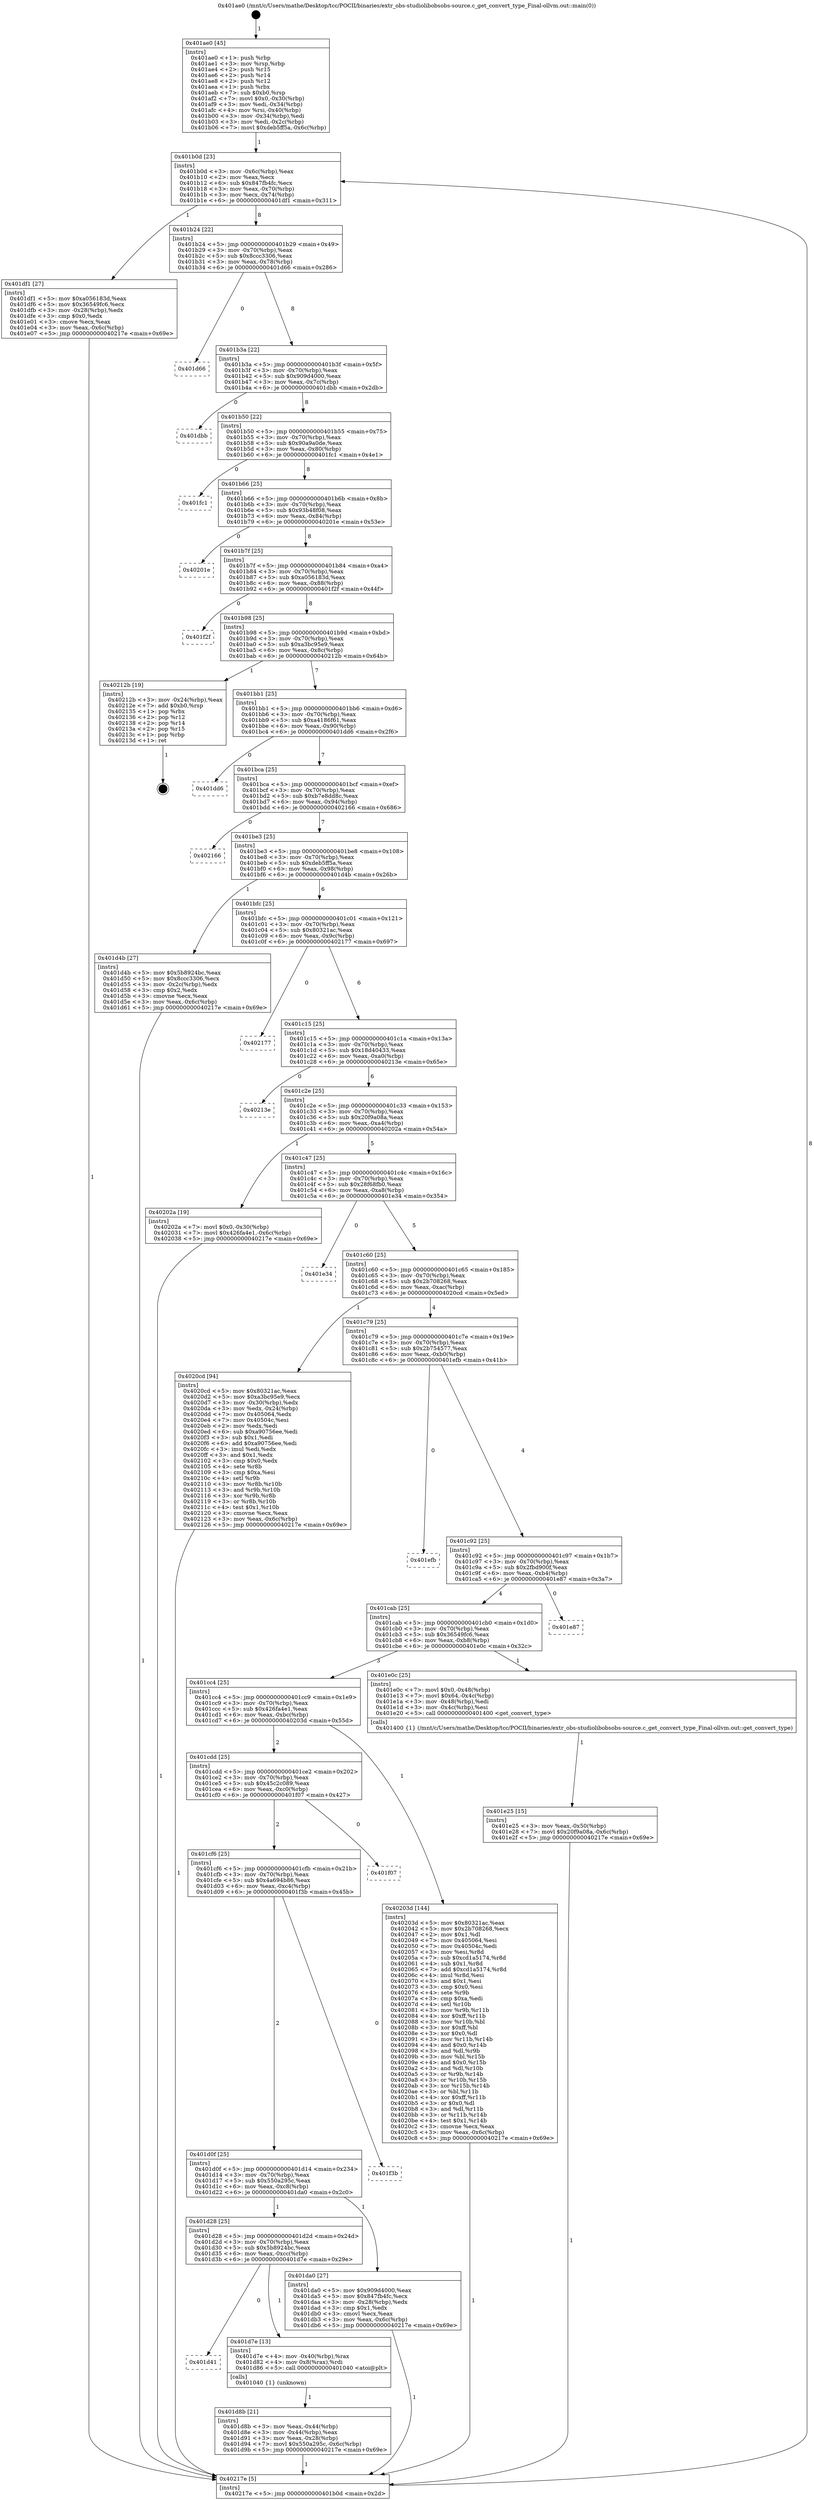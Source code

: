 digraph "0x401ae0" {
  label = "0x401ae0 (/mnt/c/Users/mathe/Desktop/tcc/POCII/binaries/extr_obs-studiolibobsobs-source.c_get_convert_type_Final-ollvm.out::main(0))"
  labelloc = "t"
  node[shape=record]

  Entry [label="",width=0.3,height=0.3,shape=circle,fillcolor=black,style=filled]
  "0x401b0d" [label="{
     0x401b0d [23]\l
     | [instrs]\l
     &nbsp;&nbsp;0x401b0d \<+3\>: mov -0x6c(%rbp),%eax\l
     &nbsp;&nbsp;0x401b10 \<+2\>: mov %eax,%ecx\l
     &nbsp;&nbsp;0x401b12 \<+6\>: sub $0x847fb4fc,%ecx\l
     &nbsp;&nbsp;0x401b18 \<+3\>: mov %eax,-0x70(%rbp)\l
     &nbsp;&nbsp;0x401b1b \<+3\>: mov %ecx,-0x74(%rbp)\l
     &nbsp;&nbsp;0x401b1e \<+6\>: je 0000000000401df1 \<main+0x311\>\l
  }"]
  "0x401df1" [label="{
     0x401df1 [27]\l
     | [instrs]\l
     &nbsp;&nbsp;0x401df1 \<+5\>: mov $0xa056183d,%eax\l
     &nbsp;&nbsp;0x401df6 \<+5\>: mov $0x36549fc6,%ecx\l
     &nbsp;&nbsp;0x401dfb \<+3\>: mov -0x28(%rbp),%edx\l
     &nbsp;&nbsp;0x401dfe \<+3\>: cmp $0x0,%edx\l
     &nbsp;&nbsp;0x401e01 \<+3\>: cmove %ecx,%eax\l
     &nbsp;&nbsp;0x401e04 \<+3\>: mov %eax,-0x6c(%rbp)\l
     &nbsp;&nbsp;0x401e07 \<+5\>: jmp 000000000040217e \<main+0x69e\>\l
  }"]
  "0x401b24" [label="{
     0x401b24 [22]\l
     | [instrs]\l
     &nbsp;&nbsp;0x401b24 \<+5\>: jmp 0000000000401b29 \<main+0x49\>\l
     &nbsp;&nbsp;0x401b29 \<+3\>: mov -0x70(%rbp),%eax\l
     &nbsp;&nbsp;0x401b2c \<+5\>: sub $0x8ccc3306,%eax\l
     &nbsp;&nbsp;0x401b31 \<+3\>: mov %eax,-0x78(%rbp)\l
     &nbsp;&nbsp;0x401b34 \<+6\>: je 0000000000401d66 \<main+0x286\>\l
  }"]
  Exit [label="",width=0.3,height=0.3,shape=circle,fillcolor=black,style=filled,peripheries=2]
  "0x401d66" [label="{
     0x401d66\l
  }", style=dashed]
  "0x401b3a" [label="{
     0x401b3a [22]\l
     | [instrs]\l
     &nbsp;&nbsp;0x401b3a \<+5\>: jmp 0000000000401b3f \<main+0x5f\>\l
     &nbsp;&nbsp;0x401b3f \<+3\>: mov -0x70(%rbp),%eax\l
     &nbsp;&nbsp;0x401b42 \<+5\>: sub $0x909d4000,%eax\l
     &nbsp;&nbsp;0x401b47 \<+3\>: mov %eax,-0x7c(%rbp)\l
     &nbsp;&nbsp;0x401b4a \<+6\>: je 0000000000401dbb \<main+0x2db\>\l
  }"]
  "0x401e25" [label="{
     0x401e25 [15]\l
     | [instrs]\l
     &nbsp;&nbsp;0x401e25 \<+3\>: mov %eax,-0x50(%rbp)\l
     &nbsp;&nbsp;0x401e28 \<+7\>: movl $0x20f9a08a,-0x6c(%rbp)\l
     &nbsp;&nbsp;0x401e2f \<+5\>: jmp 000000000040217e \<main+0x69e\>\l
  }"]
  "0x401dbb" [label="{
     0x401dbb\l
  }", style=dashed]
  "0x401b50" [label="{
     0x401b50 [22]\l
     | [instrs]\l
     &nbsp;&nbsp;0x401b50 \<+5\>: jmp 0000000000401b55 \<main+0x75\>\l
     &nbsp;&nbsp;0x401b55 \<+3\>: mov -0x70(%rbp),%eax\l
     &nbsp;&nbsp;0x401b58 \<+5\>: sub $0x90a9a0de,%eax\l
     &nbsp;&nbsp;0x401b5d \<+3\>: mov %eax,-0x80(%rbp)\l
     &nbsp;&nbsp;0x401b60 \<+6\>: je 0000000000401fc1 \<main+0x4e1\>\l
  }"]
  "0x401d8b" [label="{
     0x401d8b [21]\l
     | [instrs]\l
     &nbsp;&nbsp;0x401d8b \<+3\>: mov %eax,-0x44(%rbp)\l
     &nbsp;&nbsp;0x401d8e \<+3\>: mov -0x44(%rbp),%eax\l
     &nbsp;&nbsp;0x401d91 \<+3\>: mov %eax,-0x28(%rbp)\l
     &nbsp;&nbsp;0x401d94 \<+7\>: movl $0x550a295c,-0x6c(%rbp)\l
     &nbsp;&nbsp;0x401d9b \<+5\>: jmp 000000000040217e \<main+0x69e\>\l
  }"]
  "0x401fc1" [label="{
     0x401fc1\l
  }", style=dashed]
  "0x401b66" [label="{
     0x401b66 [25]\l
     | [instrs]\l
     &nbsp;&nbsp;0x401b66 \<+5\>: jmp 0000000000401b6b \<main+0x8b\>\l
     &nbsp;&nbsp;0x401b6b \<+3\>: mov -0x70(%rbp),%eax\l
     &nbsp;&nbsp;0x401b6e \<+5\>: sub $0x93b48f08,%eax\l
     &nbsp;&nbsp;0x401b73 \<+6\>: mov %eax,-0x84(%rbp)\l
     &nbsp;&nbsp;0x401b79 \<+6\>: je 000000000040201e \<main+0x53e\>\l
  }"]
  "0x401d41" [label="{
     0x401d41\l
  }", style=dashed]
  "0x40201e" [label="{
     0x40201e\l
  }", style=dashed]
  "0x401b7f" [label="{
     0x401b7f [25]\l
     | [instrs]\l
     &nbsp;&nbsp;0x401b7f \<+5\>: jmp 0000000000401b84 \<main+0xa4\>\l
     &nbsp;&nbsp;0x401b84 \<+3\>: mov -0x70(%rbp),%eax\l
     &nbsp;&nbsp;0x401b87 \<+5\>: sub $0xa056183d,%eax\l
     &nbsp;&nbsp;0x401b8c \<+6\>: mov %eax,-0x88(%rbp)\l
     &nbsp;&nbsp;0x401b92 \<+6\>: je 0000000000401f2f \<main+0x44f\>\l
  }"]
  "0x401d7e" [label="{
     0x401d7e [13]\l
     | [instrs]\l
     &nbsp;&nbsp;0x401d7e \<+4\>: mov -0x40(%rbp),%rax\l
     &nbsp;&nbsp;0x401d82 \<+4\>: mov 0x8(%rax),%rdi\l
     &nbsp;&nbsp;0x401d86 \<+5\>: call 0000000000401040 \<atoi@plt\>\l
     | [calls]\l
     &nbsp;&nbsp;0x401040 \{1\} (unknown)\l
  }"]
  "0x401f2f" [label="{
     0x401f2f\l
  }", style=dashed]
  "0x401b98" [label="{
     0x401b98 [25]\l
     | [instrs]\l
     &nbsp;&nbsp;0x401b98 \<+5\>: jmp 0000000000401b9d \<main+0xbd\>\l
     &nbsp;&nbsp;0x401b9d \<+3\>: mov -0x70(%rbp),%eax\l
     &nbsp;&nbsp;0x401ba0 \<+5\>: sub $0xa3bc95e9,%eax\l
     &nbsp;&nbsp;0x401ba5 \<+6\>: mov %eax,-0x8c(%rbp)\l
     &nbsp;&nbsp;0x401bab \<+6\>: je 000000000040212b \<main+0x64b\>\l
  }"]
  "0x401d28" [label="{
     0x401d28 [25]\l
     | [instrs]\l
     &nbsp;&nbsp;0x401d28 \<+5\>: jmp 0000000000401d2d \<main+0x24d\>\l
     &nbsp;&nbsp;0x401d2d \<+3\>: mov -0x70(%rbp),%eax\l
     &nbsp;&nbsp;0x401d30 \<+5\>: sub $0x5b8924bc,%eax\l
     &nbsp;&nbsp;0x401d35 \<+6\>: mov %eax,-0xcc(%rbp)\l
     &nbsp;&nbsp;0x401d3b \<+6\>: je 0000000000401d7e \<main+0x29e\>\l
  }"]
  "0x40212b" [label="{
     0x40212b [19]\l
     | [instrs]\l
     &nbsp;&nbsp;0x40212b \<+3\>: mov -0x24(%rbp),%eax\l
     &nbsp;&nbsp;0x40212e \<+7\>: add $0xb0,%rsp\l
     &nbsp;&nbsp;0x402135 \<+1\>: pop %rbx\l
     &nbsp;&nbsp;0x402136 \<+2\>: pop %r12\l
     &nbsp;&nbsp;0x402138 \<+2\>: pop %r14\l
     &nbsp;&nbsp;0x40213a \<+2\>: pop %r15\l
     &nbsp;&nbsp;0x40213c \<+1\>: pop %rbp\l
     &nbsp;&nbsp;0x40213d \<+1\>: ret\l
  }"]
  "0x401bb1" [label="{
     0x401bb1 [25]\l
     | [instrs]\l
     &nbsp;&nbsp;0x401bb1 \<+5\>: jmp 0000000000401bb6 \<main+0xd6\>\l
     &nbsp;&nbsp;0x401bb6 \<+3\>: mov -0x70(%rbp),%eax\l
     &nbsp;&nbsp;0x401bb9 \<+5\>: sub $0xa4186f61,%eax\l
     &nbsp;&nbsp;0x401bbe \<+6\>: mov %eax,-0x90(%rbp)\l
     &nbsp;&nbsp;0x401bc4 \<+6\>: je 0000000000401dd6 \<main+0x2f6\>\l
  }"]
  "0x401da0" [label="{
     0x401da0 [27]\l
     | [instrs]\l
     &nbsp;&nbsp;0x401da0 \<+5\>: mov $0x909d4000,%eax\l
     &nbsp;&nbsp;0x401da5 \<+5\>: mov $0x847fb4fc,%ecx\l
     &nbsp;&nbsp;0x401daa \<+3\>: mov -0x28(%rbp),%edx\l
     &nbsp;&nbsp;0x401dad \<+3\>: cmp $0x1,%edx\l
     &nbsp;&nbsp;0x401db0 \<+3\>: cmovl %ecx,%eax\l
     &nbsp;&nbsp;0x401db3 \<+3\>: mov %eax,-0x6c(%rbp)\l
     &nbsp;&nbsp;0x401db6 \<+5\>: jmp 000000000040217e \<main+0x69e\>\l
  }"]
  "0x401dd6" [label="{
     0x401dd6\l
  }", style=dashed]
  "0x401bca" [label="{
     0x401bca [25]\l
     | [instrs]\l
     &nbsp;&nbsp;0x401bca \<+5\>: jmp 0000000000401bcf \<main+0xef\>\l
     &nbsp;&nbsp;0x401bcf \<+3\>: mov -0x70(%rbp),%eax\l
     &nbsp;&nbsp;0x401bd2 \<+5\>: sub $0xb7e8dd8c,%eax\l
     &nbsp;&nbsp;0x401bd7 \<+6\>: mov %eax,-0x94(%rbp)\l
     &nbsp;&nbsp;0x401bdd \<+6\>: je 0000000000402166 \<main+0x686\>\l
  }"]
  "0x401d0f" [label="{
     0x401d0f [25]\l
     | [instrs]\l
     &nbsp;&nbsp;0x401d0f \<+5\>: jmp 0000000000401d14 \<main+0x234\>\l
     &nbsp;&nbsp;0x401d14 \<+3\>: mov -0x70(%rbp),%eax\l
     &nbsp;&nbsp;0x401d17 \<+5\>: sub $0x550a295c,%eax\l
     &nbsp;&nbsp;0x401d1c \<+6\>: mov %eax,-0xc8(%rbp)\l
     &nbsp;&nbsp;0x401d22 \<+6\>: je 0000000000401da0 \<main+0x2c0\>\l
  }"]
  "0x402166" [label="{
     0x402166\l
  }", style=dashed]
  "0x401be3" [label="{
     0x401be3 [25]\l
     | [instrs]\l
     &nbsp;&nbsp;0x401be3 \<+5\>: jmp 0000000000401be8 \<main+0x108\>\l
     &nbsp;&nbsp;0x401be8 \<+3\>: mov -0x70(%rbp),%eax\l
     &nbsp;&nbsp;0x401beb \<+5\>: sub $0xdeb5ff5a,%eax\l
     &nbsp;&nbsp;0x401bf0 \<+6\>: mov %eax,-0x98(%rbp)\l
     &nbsp;&nbsp;0x401bf6 \<+6\>: je 0000000000401d4b \<main+0x26b\>\l
  }"]
  "0x401f3b" [label="{
     0x401f3b\l
  }", style=dashed]
  "0x401d4b" [label="{
     0x401d4b [27]\l
     | [instrs]\l
     &nbsp;&nbsp;0x401d4b \<+5\>: mov $0x5b8924bc,%eax\l
     &nbsp;&nbsp;0x401d50 \<+5\>: mov $0x8ccc3306,%ecx\l
     &nbsp;&nbsp;0x401d55 \<+3\>: mov -0x2c(%rbp),%edx\l
     &nbsp;&nbsp;0x401d58 \<+3\>: cmp $0x2,%edx\l
     &nbsp;&nbsp;0x401d5b \<+3\>: cmovne %ecx,%eax\l
     &nbsp;&nbsp;0x401d5e \<+3\>: mov %eax,-0x6c(%rbp)\l
     &nbsp;&nbsp;0x401d61 \<+5\>: jmp 000000000040217e \<main+0x69e\>\l
  }"]
  "0x401bfc" [label="{
     0x401bfc [25]\l
     | [instrs]\l
     &nbsp;&nbsp;0x401bfc \<+5\>: jmp 0000000000401c01 \<main+0x121\>\l
     &nbsp;&nbsp;0x401c01 \<+3\>: mov -0x70(%rbp),%eax\l
     &nbsp;&nbsp;0x401c04 \<+5\>: sub $0x80321ac,%eax\l
     &nbsp;&nbsp;0x401c09 \<+6\>: mov %eax,-0x9c(%rbp)\l
     &nbsp;&nbsp;0x401c0f \<+6\>: je 0000000000402177 \<main+0x697\>\l
  }"]
  "0x40217e" [label="{
     0x40217e [5]\l
     | [instrs]\l
     &nbsp;&nbsp;0x40217e \<+5\>: jmp 0000000000401b0d \<main+0x2d\>\l
  }"]
  "0x401ae0" [label="{
     0x401ae0 [45]\l
     | [instrs]\l
     &nbsp;&nbsp;0x401ae0 \<+1\>: push %rbp\l
     &nbsp;&nbsp;0x401ae1 \<+3\>: mov %rsp,%rbp\l
     &nbsp;&nbsp;0x401ae4 \<+2\>: push %r15\l
     &nbsp;&nbsp;0x401ae6 \<+2\>: push %r14\l
     &nbsp;&nbsp;0x401ae8 \<+2\>: push %r12\l
     &nbsp;&nbsp;0x401aea \<+1\>: push %rbx\l
     &nbsp;&nbsp;0x401aeb \<+7\>: sub $0xb0,%rsp\l
     &nbsp;&nbsp;0x401af2 \<+7\>: movl $0x0,-0x30(%rbp)\l
     &nbsp;&nbsp;0x401af9 \<+3\>: mov %edi,-0x34(%rbp)\l
     &nbsp;&nbsp;0x401afc \<+4\>: mov %rsi,-0x40(%rbp)\l
     &nbsp;&nbsp;0x401b00 \<+3\>: mov -0x34(%rbp),%edi\l
     &nbsp;&nbsp;0x401b03 \<+3\>: mov %edi,-0x2c(%rbp)\l
     &nbsp;&nbsp;0x401b06 \<+7\>: movl $0xdeb5ff5a,-0x6c(%rbp)\l
  }"]
  "0x401cf6" [label="{
     0x401cf6 [25]\l
     | [instrs]\l
     &nbsp;&nbsp;0x401cf6 \<+5\>: jmp 0000000000401cfb \<main+0x21b\>\l
     &nbsp;&nbsp;0x401cfb \<+3\>: mov -0x70(%rbp),%eax\l
     &nbsp;&nbsp;0x401cfe \<+5\>: sub $0x4a694b86,%eax\l
     &nbsp;&nbsp;0x401d03 \<+6\>: mov %eax,-0xc4(%rbp)\l
     &nbsp;&nbsp;0x401d09 \<+6\>: je 0000000000401f3b \<main+0x45b\>\l
  }"]
  "0x402177" [label="{
     0x402177\l
  }", style=dashed]
  "0x401c15" [label="{
     0x401c15 [25]\l
     | [instrs]\l
     &nbsp;&nbsp;0x401c15 \<+5\>: jmp 0000000000401c1a \<main+0x13a\>\l
     &nbsp;&nbsp;0x401c1a \<+3\>: mov -0x70(%rbp),%eax\l
     &nbsp;&nbsp;0x401c1d \<+5\>: sub $0x18d40433,%eax\l
     &nbsp;&nbsp;0x401c22 \<+6\>: mov %eax,-0xa0(%rbp)\l
     &nbsp;&nbsp;0x401c28 \<+6\>: je 000000000040213e \<main+0x65e\>\l
  }"]
  "0x401f07" [label="{
     0x401f07\l
  }", style=dashed]
  "0x40213e" [label="{
     0x40213e\l
  }", style=dashed]
  "0x401c2e" [label="{
     0x401c2e [25]\l
     | [instrs]\l
     &nbsp;&nbsp;0x401c2e \<+5\>: jmp 0000000000401c33 \<main+0x153\>\l
     &nbsp;&nbsp;0x401c33 \<+3\>: mov -0x70(%rbp),%eax\l
     &nbsp;&nbsp;0x401c36 \<+5\>: sub $0x20f9a08a,%eax\l
     &nbsp;&nbsp;0x401c3b \<+6\>: mov %eax,-0xa4(%rbp)\l
     &nbsp;&nbsp;0x401c41 \<+6\>: je 000000000040202a \<main+0x54a\>\l
  }"]
  "0x401cdd" [label="{
     0x401cdd [25]\l
     | [instrs]\l
     &nbsp;&nbsp;0x401cdd \<+5\>: jmp 0000000000401ce2 \<main+0x202\>\l
     &nbsp;&nbsp;0x401ce2 \<+3\>: mov -0x70(%rbp),%eax\l
     &nbsp;&nbsp;0x401ce5 \<+5\>: sub $0x45c2c089,%eax\l
     &nbsp;&nbsp;0x401cea \<+6\>: mov %eax,-0xc0(%rbp)\l
     &nbsp;&nbsp;0x401cf0 \<+6\>: je 0000000000401f07 \<main+0x427\>\l
  }"]
  "0x40202a" [label="{
     0x40202a [19]\l
     | [instrs]\l
     &nbsp;&nbsp;0x40202a \<+7\>: movl $0x0,-0x30(%rbp)\l
     &nbsp;&nbsp;0x402031 \<+7\>: movl $0x426fa4e1,-0x6c(%rbp)\l
     &nbsp;&nbsp;0x402038 \<+5\>: jmp 000000000040217e \<main+0x69e\>\l
  }"]
  "0x401c47" [label="{
     0x401c47 [25]\l
     | [instrs]\l
     &nbsp;&nbsp;0x401c47 \<+5\>: jmp 0000000000401c4c \<main+0x16c\>\l
     &nbsp;&nbsp;0x401c4c \<+3\>: mov -0x70(%rbp),%eax\l
     &nbsp;&nbsp;0x401c4f \<+5\>: sub $0x28f68fb0,%eax\l
     &nbsp;&nbsp;0x401c54 \<+6\>: mov %eax,-0xa8(%rbp)\l
     &nbsp;&nbsp;0x401c5a \<+6\>: je 0000000000401e34 \<main+0x354\>\l
  }"]
  "0x40203d" [label="{
     0x40203d [144]\l
     | [instrs]\l
     &nbsp;&nbsp;0x40203d \<+5\>: mov $0x80321ac,%eax\l
     &nbsp;&nbsp;0x402042 \<+5\>: mov $0x2b708268,%ecx\l
     &nbsp;&nbsp;0x402047 \<+2\>: mov $0x1,%dl\l
     &nbsp;&nbsp;0x402049 \<+7\>: mov 0x405064,%esi\l
     &nbsp;&nbsp;0x402050 \<+7\>: mov 0x40504c,%edi\l
     &nbsp;&nbsp;0x402057 \<+3\>: mov %esi,%r8d\l
     &nbsp;&nbsp;0x40205a \<+7\>: sub $0xcd1a5174,%r8d\l
     &nbsp;&nbsp;0x402061 \<+4\>: sub $0x1,%r8d\l
     &nbsp;&nbsp;0x402065 \<+7\>: add $0xcd1a5174,%r8d\l
     &nbsp;&nbsp;0x40206c \<+4\>: imul %r8d,%esi\l
     &nbsp;&nbsp;0x402070 \<+3\>: and $0x1,%esi\l
     &nbsp;&nbsp;0x402073 \<+3\>: cmp $0x0,%esi\l
     &nbsp;&nbsp;0x402076 \<+4\>: sete %r9b\l
     &nbsp;&nbsp;0x40207a \<+3\>: cmp $0xa,%edi\l
     &nbsp;&nbsp;0x40207d \<+4\>: setl %r10b\l
     &nbsp;&nbsp;0x402081 \<+3\>: mov %r9b,%r11b\l
     &nbsp;&nbsp;0x402084 \<+4\>: xor $0xff,%r11b\l
     &nbsp;&nbsp;0x402088 \<+3\>: mov %r10b,%bl\l
     &nbsp;&nbsp;0x40208b \<+3\>: xor $0xff,%bl\l
     &nbsp;&nbsp;0x40208e \<+3\>: xor $0x0,%dl\l
     &nbsp;&nbsp;0x402091 \<+3\>: mov %r11b,%r14b\l
     &nbsp;&nbsp;0x402094 \<+4\>: and $0x0,%r14b\l
     &nbsp;&nbsp;0x402098 \<+3\>: and %dl,%r9b\l
     &nbsp;&nbsp;0x40209b \<+3\>: mov %bl,%r15b\l
     &nbsp;&nbsp;0x40209e \<+4\>: and $0x0,%r15b\l
     &nbsp;&nbsp;0x4020a2 \<+3\>: and %dl,%r10b\l
     &nbsp;&nbsp;0x4020a5 \<+3\>: or %r9b,%r14b\l
     &nbsp;&nbsp;0x4020a8 \<+3\>: or %r10b,%r15b\l
     &nbsp;&nbsp;0x4020ab \<+3\>: xor %r15b,%r14b\l
     &nbsp;&nbsp;0x4020ae \<+3\>: or %bl,%r11b\l
     &nbsp;&nbsp;0x4020b1 \<+4\>: xor $0xff,%r11b\l
     &nbsp;&nbsp;0x4020b5 \<+3\>: or $0x0,%dl\l
     &nbsp;&nbsp;0x4020b8 \<+3\>: and %dl,%r11b\l
     &nbsp;&nbsp;0x4020bb \<+3\>: or %r11b,%r14b\l
     &nbsp;&nbsp;0x4020be \<+4\>: test $0x1,%r14b\l
     &nbsp;&nbsp;0x4020c2 \<+3\>: cmovne %ecx,%eax\l
     &nbsp;&nbsp;0x4020c5 \<+3\>: mov %eax,-0x6c(%rbp)\l
     &nbsp;&nbsp;0x4020c8 \<+5\>: jmp 000000000040217e \<main+0x69e\>\l
  }"]
  "0x401e34" [label="{
     0x401e34\l
  }", style=dashed]
  "0x401c60" [label="{
     0x401c60 [25]\l
     | [instrs]\l
     &nbsp;&nbsp;0x401c60 \<+5\>: jmp 0000000000401c65 \<main+0x185\>\l
     &nbsp;&nbsp;0x401c65 \<+3\>: mov -0x70(%rbp),%eax\l
     &nbsp;&nbsp;0x401c68 \<+5\>: sub $0x2b708268,%eax\l
     &nbsp;&nbsp;0x401c6d \<+6\>: mov %eax,-0xac(%rbp)\l
     &nbsp;&nbsp;0x401c73 \<+6\>: je 00000000004020cd \<main+0x5ed\>\l
  }"]
  "0x401cc4" [label="{
     0x401cc4 [25]\l
     | [instrs]\l
     &nbsp;&nbsp;0x401cc4 \<+5\>: jmp 0000000000401cc9 \<main+0x1e9\>\l
     &nbsp;&nbsp;0x401cc9 \<+3\>: mov -0x70(%rbp),%eax\l
     &nbsp;&nbsp;0x401ccc \<+5\>: sub $0x426fa4e1,%eax\l
     &nbsp;&nbsp;0x401cd1 \<+6\>: mov %eax,-0xbc(%rbp)\l
     &nbsp;&nbsp;0x401cd7 \<+6\>: je 000000000040203d \<main+0x55d\>\l
  }"]
  "0x4020cd" [label="{
     0x4020cd [94]\l
     | [instrs]\l
     &nbsp;&nbsp;0x4020cd \<+5\>: mov $0x80321ac,%eax\l
     &nbsp;&nbsp;0x4020d2 \<+5\>: mov $0xa3bc95e9,%ecx\l
     &nbsp;&nbsp;0x4020d7 \<+3\>: mov -0x30(%rbp),%edx\l
     &nbsp;&nbsp;0x4020da \<+3\>: mov %edx,-0x24(%rbp)\l
     &nbsp;&nbsp;0x4020dd \<+7\>: mov 0x405064,%edx\l
     &nbsp;&nbsp;0x4020e4 \<+7\>: mov 0x40504c,%esi\l
     &nbsp;&nbsp;0x4020eb \<+2\>: mov %edx,%edi\l
     &nbsp;&nbsp;0x4020ed \<+6\>: sub $0xa90756ee,%edi\l
     &nbsp;&nbsp;0x4020f3 \<+3\>: sub $0x1,%edi\l
     &nbsp;&nbsp;0x4020f6 \<+6\>: add $0xa90756ee,%edi\l
     &nbsp;&nbsp;0x4020fc \<+3\>: imul %edi,%edx\l
     &nbsp;&nbsp;0x4020ff \<+3\>: and $0x1,%edx\l
     &nbsp;&nbsp;0x402102 \<+3\>: cmp $0x0,%edx\l
     &nbsp;&nbsp;0x402105 \<+4\>: sete %r8b\l
     &nbsp;&nbsp;0x402109 \<+3\>: cmp $0xa,%esi\l
     &nbsp;&nbsp;0x40210c \<+4\>: setl %r9b\l
     &nbsp;&nbsp;0x402110 \<+3\>: mov %r8b,%r10b\l
     &nbsp;&nbsp;0x402113 \<+3\>: and %r9b,%r10b\l
     &nbsp;&nbsp;0x402116 \<+3\>: xor %r9b,%r8b\l
     &nbsp;&nbsp;0x402119 \<+3\>: or %r8b,%r10b\l
     &nbsp;&nbsp;0x40211c \<+4\>: test $0x1,%r10b\l
     &nbsp;&nbsp;0x402120 \<+3\>: cmovne %ecx,%eax\l
     &nbsp;&nbsp;0x402123 \<+3\>: mov %eax,-0x6c(%rbp)\l
     &nbsp;&nbsp;0x402126 \<+5\>: jmp 000000000040217e \<main+0x69e\>\l
  }"]
  "0x401c79" [label="{
     0x401c79 [25]\l
     | [instrs]\l
     &nbsp;&nbsp;0x401c79 \<+5\>: jmp 0000000000401c7e \<main+0x19e\>\l
     &nbsp;&nbsp;0x401c7e \<+3\>: mov -0x70(%rbp),%eax\l
     &nbsp;&nbsp;0x401c81 \<+5\>: sub $0x2b754577,%eax\l
     &nbsp;&nbsp;0x401c86 \<+6\>: mov %eax,-0xb0(%rbp)\l
     &nbsp;&nbsp;0x401c8c \<+6\>: je 0000000000401efb \<main+0x41b\>\l
  }"]
  "0x401e0c" [label="{
     0x401e0c [25]\l
     | [instrs]\l
     &nbsp;&nbsp;0x401e0c \<+7\>: movl $0x0,-0x48(%rbp)\l
     &nbsp;&nbsp;0x401e13 \<+7\>: movl $0x64,-0x4c(%rbp)\l
     &nbsp;&nbsp;0x401e1a \<+3\>: mov -0x48(%rbp),%edi\l
     &nbsp;&nbsp;0x401e1d \<+3\>: mov -0x4c(%rbp),%esi\l
     &nbsp;&nbsp;0x401e20 \<+5\>: call 0000000000401400 \<get_convert_type\>\l
     | [calls]\l
     &nbsp;&nbsp;0x401400 \{1\} (/mnt/c/Users/mathe/Desktop/tcc/POCII/binaries/extr_obs-studiolibobsobs-source.c_get_convert_type_Final-ollvm.out::get_convert_type)\l
  }"]
  "0x401efb" [label="{
     0x401efb\l
  }", style=dashed]
  "0x401c92" [label="{
     0x401c92 [25]\l
     | [instrs]\l
     &nbsp;&nbsp;0x401c92 \<+5\>: jmp 0000000000401c97 \<main+0x1b7\>\l
     &nbsp;&nbsp;0x401c97 \<+3\>: mov -0x70(%rbp),%eax\l
     &nbsp;&nbsp;0x401c9a \<+5\>: sub $0x2fbd900f,%eax\l
     &nbsp;&nbsp;0x401c9f \<+6\>: mov %eax,-0xb4(%rbp)\l
     &nbsp;&nbsp;0x401ca5 \<+6\>: je 0000000000401e87 \<main+0x3a7\>\l
  }"]
  "0x401cab" [label="{
     0x401cab [25]\l
     | [instrs]\l
     &nbsp;&nbsp;0x401cab \<+5\>: jmp 0000000000401cb0 \<main+0x1d0\>\l
     &nbsp;&nbsp;0x401cb0 \<+3\>: mov -0x70(%rbp),%eax\l
     &nbsp;&nbsp;0x401cb3 \<+5\>: sub $0x36549fc6,%eax\l
     &nbsp;&nbsp;0x401cb8 \<+6\>: mov %eax,-0xb8(%rbp)\l
     &nbsp;&nbsp;0x401cbe \<+6\>: je 0000000000401e0c \<main+0x32c\>\l
  }"]
  "0x401e87" [label="{
     0x401e87\l
  }", style=dashed]
  Entry -> "0x401ae0" [label=" 1"]
  "0x401b0d" -> "0x401df1" [label=" 1"]
  "0x401b0d" -> "0x401b24" [label=" 8"]
  "0x40212b" -> Exit [label=" 1"]
  "0x401b24" -> "0x401d66" [label=" 0"]
  "0x401b24" -> "0x401b3a" [label=" 8"]
  "0x4020cd" -> "0x40217e" [label=" 1"]
  "0x401b3a" -> "0x401dbb" [label=" 0"]
  "0x401b3a" -> "0x401b50" [label=" 8"]
  "0x40203d" -> "0x40217e" [label=" 1"]
  "0x401b50" -> "0x401fc1" [label=" 0"]
  "0x401b50" -> "0x401b66" [label=" 8"]
  "0x40202a" -> "0x40217e" [label=" 1"]
  "0x401b66" -> "0x40201e" [label=" 0"]
  "0x401b66" -> "0x401b7f" [label=" 8"]
  "0x401e25" -> "0x40217e" [label=" 1"]
  "0x401b7f" -> "0x401f2f" [label=" 0"]
  "0x401b7f" -> "0x401b98" [label=" 8"]
  "0x401e0c" -> "0x401e25" [label=" 1"]
  "0x401b98" -> "0x40212b" [label=" 1"]
  "0x401b98" -> "0x401bb1" [label=" 7"]
  "0x401da0" -> "0x40217e" [label=" 1"]
  "0x401bb1" -> "0x401dd6" [label=" 0"]
  "0x401bb1" -> "0x401bca" [label=" 7"]
  "0x401d8b" -> "0x40217e" [label=" 1"]
  "0x401bca" -> "0x402166" [label=" 0"]
  "0x401bca" -> "0x401be3" [label=" 7"]
  "0x401d28" -> "0x401d41" [label=" 0"]
  "0x401be3" -> "0x401d4b" [label=" 1"]
  "0x401be3" -> "0x401bfc" [label=" 6"]
  "0x401d4b" -> "0x40217e" [label=" 1"]
  "0x401ae0" -> "0x401b0d" [label=" 1"]
  "0x40217e" -> "0x401b0d" [label=" 8"]
  "0x401d28" -> "0x401d7e" [label=" 1"]
  "0x401bfc" -> "0x402177" [label=" 0"]
  "0x401bfc" -> "0x401c15" [label=" 6"]
  "0x401d0f" -> "0x401d28" [label=" 1"]
  "0x401c15" -> "0x40213e" [label=" 0"]
  "0x401c15" -> "0x401c2e" [label=" 6"]
  "0x401d0f" -> "0x401da0" [label=" 1"]
  "0x401c2e" -> "0x40202a" [label=" 1"]
  "0x401c2e" -> "0x401c47" [label=" 5"]
  "0x401cf6" -> "0x401d0f" [label=" 2"]
  "0x401c47" -> "0x401e34" [label=" 0"]
  "0x401c47" -> "0x401c60" [label=" 5"]
  "0x401cf6" -> "0x401f3b" [label=" 0"]
  "0x401c60" -> "0x4020cd" [label=" 1"]
  "0x401c60" -> "0x401c79" [label=" 4"]
  "0x401cdd" -> "0x401cf6" [label=" 2"]
  "0x401c79" -> "0x401efb" [label=" 0"]
  "0x401c79" -> "0x401c92" [label=" 4"]
  "0x401cdd" -> "0x401f07" [label=" 0"]
  "0x401c92" -> "0x401e87" [label=" 0"]
  "0x401c92" -> "0x401cab" [label=" 4"]
  "0x401d7e" -> "0x401d8b" [label=" 1"]
  "0x401cab" -> "0x401e0c" [label=" 1"]
  "0x401cab" -> "0x401cc4" [label=" 3"]
  "0x401df1" -> "0x40217e" [label=" 1"]
  "0x401cc4" -> "0x40203d" [label=" 1"]
  "0x401cc4" -> "0x401cdd" [label=" 2"]
}
